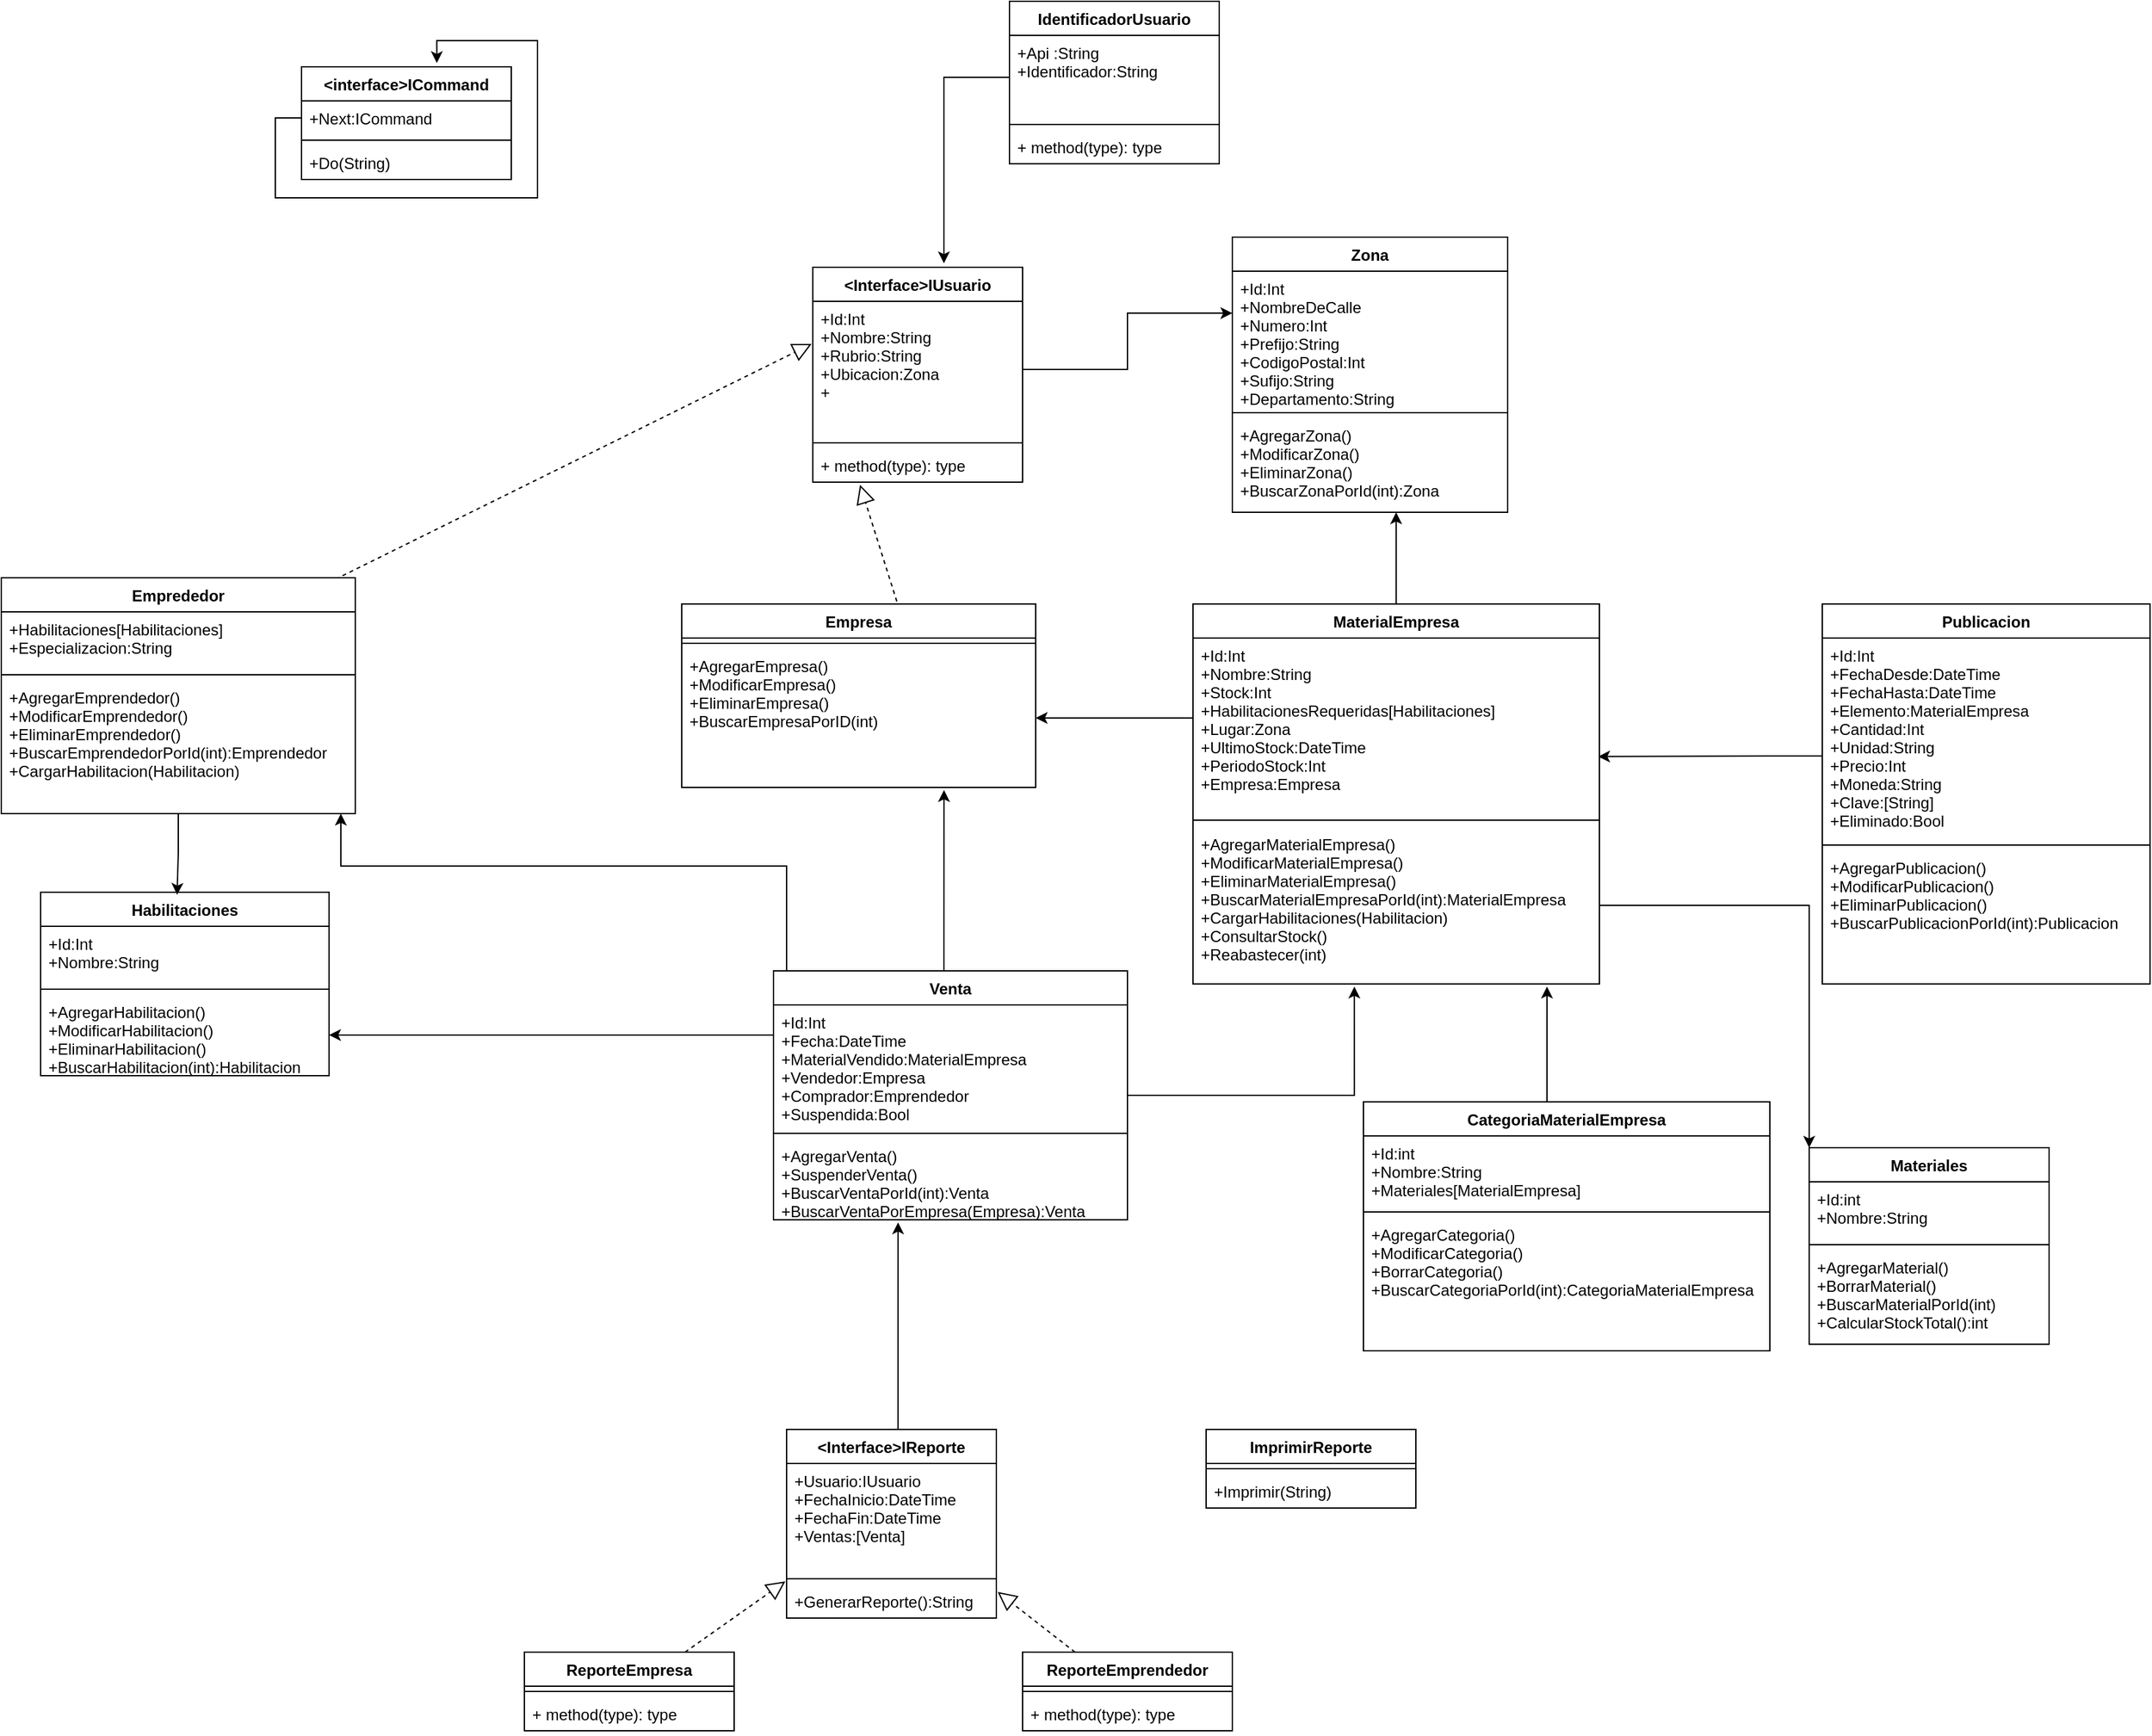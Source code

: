 <mxfile version="15.3.0" type="device"><diagram id="aPZs4DudJD_frIn_M-9K" name="Page-1"><mxGraphModel dx="6367" dy="3134" grid="1" gridSize="10" guides="1" tooltips="1" connect="1" arrows="1" fold="1" page="1" pageScale="1" pageWidth="827" pageHeight="1169" math="0" shadow="0"><root><mxCell id="0"/><mxCell id="1" parent="0"/><mxCell id="LnIENddEJOEDvMFQjjWo-1" value="Empresa" style="swimlane;fontStyle=1;align=center;verticalAlign=top;childLayout=stackLayout;horizontal=1;startSize=26;horizontalStack=0;resizeParent=1;resizeParentMax=0;resizeLast=0;collapsible=1;marginBottom=0;" parent="1" vertex="1"><mxGeometry x="60" y="20" width="270" height="140" as="geometry"/></mxCell><mxCell id="LnIENddEJOEDvMFQjjWo-2" value="" style="line;strokeWidth=1;fillColor=none;align=left;verticalAlign=middle;spacingTop=-1;spacingLeft=3;spacingRight=3;rotatable=0;labelPosition=right;points=[];portConstraint=eastwest;" parent="LnIENddEJOEDvMFQjjWo-1" vertex="1"><mxGeometry y="26" width="270" height="8" as="geometry"/></mxCell><mxCell id="LnIENddEJOEDvMFQjjWo-3" value="+AgregarEmpresa()&#10;+ModificarEmpresa()&#10;+EliminarEmpresa()&#10;+BuscarEmpresaPorID(int)" style="text;strokeColor=none;fillColor=none;align=left;verticalAlign=top;spacingLeft=4;spacingRight=4;overflow=hidden;rotatable=0;points=[[0,0.5],[1,0.5]];portConstraint=eastwest;" parent="LnIENddEJOEDvMFQjjWo-1" vertex="1"><mxGeometry y="34" width="270" height="106" as="geometry"/></mxCell><mxCell id="LnIENddEJOEDvMFQjjWo-13" style="edgeStyle=orthogonalEdgeStyle;rounded=0;orthogonalLoop=1;jettySize=auto;html=1;entryX=1;entryY=0.5;entryDx=0;entryDy=0;" parent="1" source="LnIENddEJOEDvMFQjjWo-4" target="LnIENddEJOEDvMFQjjWo-3" edge="1"><mxGeometry relative="1" as="geometry"><Array as="points"><mxPoint x="430" y="107"/><mxPoint x="430" y="107"/></Array></mxGeometry></mxCell><mxCell id="LnIENddEJOEDvMFQjjWo-28" style="edgeStyle=orthogonalEdgeStyle;rounded=0;orthogonalLoop=1;jettySize=auto;html=1;entryX=0.595;entryY=1;entryDx=0;entryDy=0;entryPerimeter=0;" parent="1" source="LnIENddEJOEDvMFQjjWo-4" target="LnIENddEJOEDvMFQjjWo-19" edge="1"><mxGeometry relative="1" as="geometry"/></mxCell><mxCell id="LnIENddEJOEDvMFQjjWo-4" value="MaterialEmpresa&#10;" style="swimlane;fontStyle=1;align=center;verticalAlign=top;childLayout=stackLayout;horizontal=1;startSize=26;horizontalStack=0;resizeParent=1;resizeParentMax=0;resizeLast=0;collapsible=1;marginBottom=0;" parent="1" vertex="1"><mxGeometry x="450" y="20" width="310" height="290" as="geometry"/></mxCell><mxCell id="LnIENddEJOEDvMFQjjWo-5" value="+Id:Int&#10;+Nombre:String&#10;+Stock:Int&#10;+HabilitacionesRequeridas[Habilitaciones]&#10;+Lugar:Zona&#10;+UltimoStock:DateTime&#10;+PeriodoStock:Int&#10;+Empresa:Empresa&#10;" style="text;strokeColor=none;fillColor=none;align=left;verticalAlign=top;spacingLeft=4;spacingRight=4;overflow=hidden;rotatable=0;points=[[0,0.5],[1,0.5]];portConstraint=eastwest;" parent="LnIENddEJOEDvMFQjjWo-4" vertex="1"><mxGeometry y="26" width="310" height="134" as="geometry"/></mxCell><mxCell id="LnIENddEJOEDvMFQjjWo-6" value="" style="line;strokeWidth=1;fillColor=none;align=left;verticalAlign=middle;spacingTop=-1;spacingLeft=3;spacingRight=3;rotatable=0;labelPosition=right;points=[];portConstraint=eastwest;" parent="LnIENddEJOEDvMFQjjWo-4" vertex="1"><mxGeometry y="160" width="310" height="10" as="geometry"/></mxCell><mxCell id="LnIENddEJOEDvMFQjjWo-7" value="+AgregarMaterialEmpresa()&#10;+ModificarMaterialEmpresa()&#10;+EliminarMaterialEmpresa()&#10;+BuscarMaterialEmpresaPorId(int):MaterialEmpresa&#10;+CargarHabilitaciones(Habilitacion)&#10;+ConsultarStock()&#10;+Reabastecer(int)" style="text;strokeColor=none;fillColor=none;align=left;verticalAlign=top;spacingLeft=4;spacingRight=4;overflow=hidden;rotatable=0;points=[[0,0.5],[1,0.5]];portConstraint=eastwest;" parent="LnIENddEJOEDvMFQjjWo-4" vertex="1"><mxGeometry y="170" width="310" height="120" as="geometry"/></mxCell><mxCell id="LnIENddEJOEDvMFQjjWo-14" style="edgeStyle=orthogonalEdgeStyle;rounded=0;orthogonalLoop=1;jettySize=auto;html=1;entryX=0.741;entryY=1.019;entryDx=0;entryDy=0;entryPerimeter=0;" parent="1" source="LnIENddEJOEDvMFQjjWo-8" target="LnIENddEJOEDvMFQjjWo-3" edge="1"><mxGeometry relative="1" as="geometry"><Array as="points"><mxPoint x="260" y="280"/><mxPoint x="260" y="280"/></Array></mxGeometry></mxCell><mxCell id="LnIENddEJOEDvMFQjjWo-15" style="edgeStyle=orthogonalEdgeStyle;rounded=0;orthogonalLoop=1;jettySize=auto;html=1;entryX=0.397;entryY=1.017;entryDx=0;entryDy=0;entryPerimeter=0;" parent="1" source="LnIENddEJOEDvMFQjjWo-8" target="LnIENddEJOEDvMFQjjWo-7" edge="1"><mxGeometry relative="1" as="geometry"><Array as="points"><mxPoint x="573" y="395"/></Array></mxGeometry></mxCell><mxCell id="LnIENddEJOEDvMFQjjWo-36" style="edgeStyle=orthogonalEdgeStyle;rounded=0;orthogonalLoop=1;jettySize=auto;html=1;" parent="1" source="LnIENddEJOEDvMFQjjWo-8" target="LnIENddEJOEDvMFQjjWo-64" edge="1"><mxGeometry relative="1" as="geometry"><mxPoint x="1040.93" y="201.02" as="targetPoint"/><Array as="points"><mxPoint x="120" y="349"/><mxPoint x="120" y="349"/></Array></mxGeometry></mxCell><mxCell id="AZVEDRpRPcp2uk4QhX_b-1" style="edgeStyle=orthogonalEdgeStyle;rounded=0;orthogonalLoop=1;jettySize=auto;html=1;" edge="1" parent="1" source="LnIENddEJOEDvMFQjjWo-8" target="LnIENddEJOEDvMFQjjWo-68"><mxGeometry relative="1" as="geometry"><Array as="points"><mxPoint x="140" y="220"/><mxPoint x="-200" y="220"/></Array></mxGeometry></mxCell><mxCell id="LnIENddEJOEDvMFQjjWo-8" value="Venta" style="swimlane;fontStyle=1;align=center;verticalAlign=top;childLayout=stackLayout;horizontal=1;startSize=26;horizontalStack=0;resizeParent=1;resizeParentMax=0;resizeLast=0;collapsible=1;marginBottom=0;" parent="1" vertex="1"><mxGeometry x="130" y="300" width="270" height="190" as="geometry"/></mxCell><mxCell id="LnIENddEJOEDvMFQjjWo-9" value="+Id:Int&#10;+Fecha:DateTime&#10;+MaterialVendido:MaterialEmpresa&#10;+Vendedor:Empresa&#10;+Comprador:Emprendedor&#10;+Suspendida:Bool" style="text;strokeColor=none;fillColor=none;align=left;verticalAlign=top;spacingLeft=4;spacingRight=4;overflow=hidden;rotatable=0;points=[[0,0.5],[1,0.5]];portConstraint=eastwest;" parent="LnIENddEJOEDvMFQjjWo-8" vertex="1"><mxGeometry y="26" width="270" height="94" as="geometry"/></mxCell><mxCell id="LnIENddEJOEDvMFQjjWo-10" value="" style="line;strokeWidth=1;fillColor=none;align=left;verticalAlign=middle;spacingTop=-1;spacingLeft=3;spacingRight=3;rotatable=0;labelPosition=right;points=[];portConstraint=eastwest;" parent="LnIENddEJOEDvMFQjjWo-8" vertex="1"><mxGeometry y="120" width="270" height="8" as="geometry"/></mxCell><mxCell id="LnIENddEJOEDvMFQjjWo-11" value="+AgregarVenta()&#10;+SuspenderVenta()&#10;+BuscarVentaPorId(int):Venta&#10;+BuscarVentaPorEmpresa(Empresa):Venta&#10;&#10;&#10;" style="text;strokeColor=none;fillColor=none;align=left;verticalAlign=top;spacingLeft=4;spacingRight=4;overflow=hidden;rotatable=0;points=[[0,0.5],[1,0.5]];portConstraint=eastwest;" parent="LnIENddEJOEDvMFQjjWo-8" vertex="1"><mxGeometry y="128" width="270" height="62" as="geometry"/></mxCell><mxCell id="LnIENddEJOEDvMFQjjWo-16" value="Zona" style="swimlane;fontStyle=1;align=center;verticalAlign=top;childLayout=stackLayout;horizontal=1;startSize=26;horizontalStack=0;resizeParent=1;resizeParentMax=0;resizeLast=0;collapsible=1;marginBottom=0;" parent="1" vertex="1"><mxGeometry x="480" y="-260" width="210" height="210" as="geometry"/></mxCell><mxCell id="LnIENddEJOEDvMFQjjWo-17" value="+Id:Int&#10;+NombreDeCalle&#10;+Numero:Int&#10;+Prefijo:String&#10;+CodigoPostal:Int&#10;+Sufijo:String&#10;+Departamento:String" style="text;strokeColor=none;fillColor=none;align=left;verticalAlign=top;spacingLeft=4;spacingRight=4;overflow=hidden;rotatable=0;points=[[0,0.5],[1,0.5]];portConstraint=eastwest;" parent="LnIENddEJOEDvMFQjjWo-16" vertex="1"><mxGeometry y="26" width="210" height="104" as="geometry"/></mxCell><mxCell id="LnIENddEJOEDvMFQjjWo-18" value="" style="line;strokeWidth=1;fillColor=none;align=left;verticalAlign=middle;spacingTop=-1;spacingLeft=3;spacingRight=3;rotatable=0;labelPosition=right;points=[];portConstraint=eastwest;" parent="LnIENddEJOEDvMFQjjWo-16" vertex="1"><mxGeometry y="130" width="210" height="8" as="geometry"/></mxCell><mxCell id="LnIENddEJOEDvMFQjjWo-19" value="+AgregarZona()&#10;+ModificarZona()&#10;+EliminarZona()&#10;+BuscarZonaPorId(int):Zona" style="text;strokeColor=none;fillColor=none;align=left;verticalAlign=top;spacingLeft=4;spacingRight=4;overflow=hidden;rotatable=0;points=[[0,0.5],[1,0.5]];portConstraint=eastwest;" parent="LnIENddEJOEDvMFQjjWo-16" vertex="1"><mxGeometry y="138" width="210" height="72" as="geometry"/></mxCell><mxCell id="LnIENddEJOEDvMFQjjWo-20" value="&lt;Interface&gt;IUsuario" style="swimlane;fontStyle=1;align=center;verticalAlign=top;childLayout=stackLayout;horizontal=1;startSize=26;horizontalStack=0;resizeParent=1;resizeParentMax=0;resizeLast=0;collapsible=1;marginBottom=0;" parent="1" vertex="1"><mxGeometry x="160" y="-237" width="160" height="164" as="geometry"/></mxCell><mxCell id="LnIENddEJOEDvMFQjjWo-21" value="+Id:Int&#10;+Nombre:String&#10;+Rubrio:String&#10;+Ubicacion:Zona&#10;+" style="text;strokeColor=none;fillColor=none;align=left;verticalAlign=top;spacingLeft=4;spacingRight=4;overflow=hidden;rotatable=0;points=[[0,0.5],[1,0.5]];portConstraint=eastwest;" parent="LnIENddEJOEDvMFQjjWo-20" vertex="1"><mxGeometry y="26" width="160" height="104" as="geometry"/></mxCell><mxCell id="LnIENddEJOEDvMFQjjWo-22" value="" style="line;strokeWidth=1;fillColor=none;align=left;verticalAlign=middle;spacingTop=-1;spacingLeft=3;spacingRight=3;rotatable=0;labelPosition=right;points=[];portConstraint=eastwest;" parent="LnIENddEJOEDvMFQjjWo-20" vertex="1"><mxGeometry y="130" width="160" height="8" as="geometry"/></mxCell><mxCell id="LnIENddEJOEDvMFQjjWo-23" value="+ method(type): type" style="text;strokeColor=none;fillColor=none;align=left;verticalAlign=top;spacingLeft=4;spacingRight=4;overflow=hidden;rotatable=0;points=[[0,0.5],[1,0.5]];portConstraint=eastwest;" parent="LnIENddEJOEDvMFQjjWo-20" vertex="1"><mxGeometry y="138" width="160" height="26" as="geometry"/></mxCell><mxCell id="LnIENddEJOEDvMFQjjWo-33" value="" style="endArrow=block;dashed=1;endFill=0;endSize=12;html=1;entryX=0.225;entryY=1.077;entryDx=0;entryDy=0;entryPerimeter=0;exitX=0.604;exitY=-0.014;exitDx=0;exitDy=0;exitPerimeter=0;" parent="1" target="LnIENddEJOEDvMFQjjWo-23" edge="1"><mxGeometry width="160" relative="1" as="geometry"><mxPoint x="224.08" y="18.04" as="sourcePoint"/><mxPoint x="489" y="-466.988" as="targetPoint"/></mxGeometry></mxCell><mxCell id="LnIENddEJOEDvMFQjjWo-34" value="" style="endArrow=block;dashed=1;endFill=0;endSize=12;html=1;exitX=0.944;exitY=0.006;exitDx=0;exitDy=0;exitPerimeter=0;entryX=-0.006;entryY=0.313;entryDx=0;entryDy=0;entryPerimeter=0;" parent="1" source="LnIENddEJOEDvMFQjjWo-65" target="LnIENddEJOEDvMFQjjWo-21" edge="1"><mxGeometry width="160" relative="1" as="geometry"><mxPoint x="922.94" y="20.024" as="sourcePoint"/><mxPoint x="479" y="-510" as="targetPoint"/></mxGeometry></mxCell><mxCell id="LnIENddEJOEDvMFQjjWo-56" style="edgeStyle=orthogonalEdgeStyle;rounded=0;orthogonalLoop=1;jettySize=auto;html=1;entryX=0.352;entryY=1.032;entryDx=0;entryDy=0;entryPerimeter=0;" parent="1" source="LnIENddEJOEDvMFQjjWo-42" target="LnIENddEJOEDvMFQjjWo-11" edge="1"><mxGeometry relative="1" as="geometry"><Array as="points"><mxPoint x="225" y="580"/><mxPoint x="225" y="580"/></Array></mxGeometry></mxCell><mxCell id="LnIENddEJOEDvMFQjjWo-42" value="&lt;Interface&gt;IReporte" style="swimlane;fontStyle=1;align=center;verticalAlign=top;childLayout=stackLayout;horizontal=1;startSize=26;horizontalStack=0;resizeParent=1;resizeParentMax=0;resizeLast=0;collapsible=1;marginBottom=0;" parent="1" vertex="1"><mxGeometry x="140" y="650" width="160" height="144" as="geometry"/></mxCell><mxCell id="LnIENddEJOEDvMFQjjWo-43" value="+Usuario:IUsuario&#10;+FechaInicio:DateTime&#10;+FechaFin:DateTime&#10;+Ventas:[Venta]" style="text;strokeColor=none;fillColor=none;align=left;verticalAlign=top;spacingLeft=4;spacingRight=4;overflow=hidden;rotatable=0;points=[[0,0.5],[1,0.5]];portConstraint=eastwest;" parent="LnIENddEJOEDvMFQjjWo-42" vertex="1"><mxGeometry y="26" width="160" height="84" as="geometry"/></mxCell><mxCell id="LnIENddEJOEDvMFQjjWo-44" value="" style="line;strokeWidth=1;fillColor=none;align=left;verticalAlign=middle;spacingTop=-1;spacingLeft=3;spacingRight=3;rotatable=0;labelPosition=right;points=[];portConstraint=eastwest;" parent="LnIENddEJOEDvMFQjjWo-42" vertex="1"><mxGeometry y="110" width="160" height="8" as="geometry"/></mxCell><mxCell id="LnIENddEJOEDvMFQjjWo-45" value="+GenerarReporte():String" style="text;strokeColor=none;fillColor=none;align=left;verticalAlign=top;spacingLeft=4;spacingRight=4;overflow=hidden;rotatable=0;points=[[0,0.5],[1,0.5]];portConstraint=eastwest;" parent="LnIENddEJOEDvMFQjjWo-42" vertex="1"><mxGeometry y="118" width="160" height="26" as="geometry"/></mxCell><mxCell id="LnIENddEJOEDvMFQjjWo-46" value="ReporteEmpresa" style="swimlane;fontStyle=1;align=center;verticalAlign=top;childLayout=stackLayout;horizontal=1;startSize=26;horizontalStack=0;resizeParent=1;resizeParentMax=0;resizeLast=0;collapsible=1;marginBottom=0;" parent="1" vertex="1"><mxGeometry x="-60" y="820" width="160" height="60" as="geometry"/></mxCell><mxCell id="LnIENddEJOEDvMFQjjWo-47" value="" style="line;strokeWidth=1;fillColor=none;align=left;verticalAlign=middle;spacingTop=-1;spacingLeft=3;spacingRight=3;rotatable=0;labelPosition=right;points=[];portConstraint=eastwest;" parent="LnIENddEJOEDvMFQjjWo-46" vertex="1"><mxGeometry y="26" width="160" height="8" as="geometry"/></mxCell><mxCell id="LnIENddEJOEDvMFQjjWo-48" value="+ method(type): type" style="text;strokeColor=none;fillColor=none;align=left;verticalAlign=top;spacingLeft=4;spacingRight=4;overflow=hidden;rotatable=0;points=[[0,0.5],[1,0.5]];portConstraint=eastwest;" parent="LnIENddEJOEDvMFQjjWo-46" vertex="1"><mxGeometry y="34" width="160" height="26" as="geometry"/></mxCell><mxCell id="LnIENddEJOEDvMFQjjWo-49" value="ReporteEmprendedor" style="swimlane;fontStyle=1;align=center;verticalAlign=top;childLayout=stackLayout;horizontal=1;startSize=26;horizontalStack=0;resizeParent=1;resizeParentMax=0;resizeLast=0;collapsible=1;marginBottom=0;" parent="1" vertex="1"><mxGeometry x="320" y="820" width="160" height="60" as="geometry"/></mxCell><mxCell id="LnIENddEJOEDvMFQjjWo-50" value="" style="line;strokeWidth=1;fillColor=none;align=left;verticalAlign=middle;spacingTop=-1;spacingLeft=3;spacingRight=3;rotatable=0;labelPosition=right;points=[];portConstraint=eastwest;" parent="LnIENddEJOEDvMFQjjWo-49" vertex="1"><mxGeometry y="26" width="160" height="8" as="geometry"/></mxCell><mxCell id="LnIENddEJOEDvMFQjjWo-51" value="+ method(type): type" style="text;strokeColor=none;fillColor=none;align=left;verticalAlign=top;spacingLeft=4;spacingRight=4;overflow=hidden;rotatable=0;points=[[0,0.5],[1,0.5]];portConstraint=eastwest;" parent="LnIENddEJOEDvMFQjjWo-49" vertex="1"><mxGeometry y="34" width="160" height="26" as="geometry"/></mxCell><mxCell id="LnIENddEJOEDvMFQjjWo-52" value="" style="endArrow=block;dashed=1;endFill=0;endSize=12;html=1;entryX=-0.006;entryY=-0.077;entryDx=0;entryDy=0;entryPerimeter=0;" parent="1" source="LnIENddEJOEDvMFQjjWo-46" target="LnIENddEJOEDvMFQjjWo-45" edge="1"><mxGeometry width="160" relative="1" as="geometry"><mxPoint x="300.0" y="1092.06" as="sourcePoint"/><mxPoint x="553.88" y="560.004" as="targetPoint"/></mxGeometry></mxCell><mxCell id="LnIENddEJOEDvMFQjjWo-55" value="" style="endArrow=block;dashed=1;endFill=0;endSize=12;html=1;entryX=1.006;entryY=0.231;entryDx=0;entryDy=0;entryPerimeter=0;exitX=0.25;exitY=0;exitDx=0;exitDy=0;" parent="1" source="LnIENddEJOEDvMFQjjWo-49" target="LnIENddEJOEDvMFQjjWo-45" edge="1"><mxGeometry width="160" relative="1" as="geometry"><mxPoint x="96.08" y="892.99" as="sourcePoint"/><mxPoint x="240" y="668.966" as="targetPoint"/></mxGeometry></mxCell><mxCell id="LnIENddEJOEDvMFQjjWo-57" value="ImprimirReporte" style="swimlane;fontStyle=1;align=center;verticalAlign=top;childLayout=stackLayout;horizontal=1;startSize=26;horizontalStack=0;resizeParent=1;resizeParentMax=0;resizeLast=0;collapsible=1;marginBottom=0;" parent="1" vertex="1"><mxGeometry x="460" y="650" width="160" height="60" as="geometry"/></mxCell><mxCell id="LnIENddEJOEDvMFQjjWo-59" value="" style="line;strokeWidth=1;fillColor=none;align=left;verticalAlign=middle;spacingTop=-1;spacingLeft=3;spacingRight=3;rotatable=0;labelPosition=right;points=[];portConstraint=eastwest;" parent="LnIENddEJOEDvMFQjjWo-57" vertex="1"><mxGeometry y="26" width="160" height="8" as="geometry"/></mxCell><mxCell id="LnIENddEJOEDvMFQjjWo-60" value="+Imprimir(String)" style="text;strokeColor=none;fillColor=none;align=left;verticalAlign=top;spacingLeft=4;spacingRight=4;overflow=hidden;rotatable=0;points=[[0,0.5],[1,0.5]];portConstraint=eastwest;" parent="LnIENddEJOEDvMFQjjWo-57" vertex="1"><mxGeometry y="34" width="160" height="26" as="geometry"/></mxCell><mxCell id="LnIENddEJOEDvMFQjjWo-61" value="Habilitaciones" style="swimlane;fontStyle=1;align=center;verticalAlign=top;childLayout=stackLayout;horizontal=1;startSize=26;horizontalStack=0;resizeParent=1;resizeParentMax=0;resizeLast=0;collapsible=1;marginBottom=0;" parent="1" vertex="1"><mxGeometry x="-429" y="240" width="220" height="140" as="geometry"/></mxCell><mxCell id="LnIENddEJOEDvMFQjjWo-62" value="+Id:Int&#10;+Nombre:String&#10;" style="text;strokeColor=none;fillColor=none;align=left;verticalAlign=top;spacingLeft=4;spacingRight=4;overflow=hidden;rotatable=0;points=[[0,0.5],[1,0.5]];portConstraint=eastwest;" parent="LnIENddEJOEDvMFQjjWo-61" vertex="1"><mxGeometry y="26" width="220" height="44" as="geometry"/></mxCell><mxCell id="LnIENddEJOEDvMFQjjWo-63" value="" style="line;strokeWidth=1;fillColor=none;align=left;verticalAlign=middle;spacingTop=-1;spacingLeft=3;spacingRight=3;rotatable=0;labelPosition=right;points=[];portConstraint=eastwest;" parent="LnIENddEJOEDvMFQjjWo-61" vertex="1"><mxGeometry y="70" width="220" height="8" as="geometry"/></mxCell><mxCell id="LnIENddEJOEDvMFQjjWo-64" value="+AgregarHabilitacion()&#10;+ModificarHabilitacion()&#10;+EliminarHabilitacion()&#10;+BuscarHabilitacion(int):Habilitacion" style="text;strokeColor=none;fillColor=none;align=left;verticalAlign=top;spacingLeft=4;spacingRight=4;overflow=hidden;rotatable=0;points=[[0,0.5],[1,0.5]];portConstraint=eastwest;" parent="LnIENddEJOEDvMFQjjWo-61" vertex="1"><mxGeometry y="78" width="220" height="62" as="geometry"/></mxCell><mxCell id="LnIENddEJOEDvMFQjjWo-70" style="edgeStyle=orthogonalEdgeStyle;rounded=0;orthogonalLoop=1;jettySize=auto;html=1;entryX=0.473;entryY=0.014;entryDx=0;entryDy=0;entryPerimeter=0;" parent="1" source="LnIENddEJOEDvMFQjjWo-65" target="LnIENddEJOEDvMFQjjWo-61" edge="1"><mxGeometry relative="1" as="geometry"/></mxCell><mxCell id="LnIENddEJOEDvMFQjjWo-65" value="Emprededor" style="swimlane;fontStyle=1;align=center;verticalAlign=top;childLayout=stackLayout;horizontal=1;startSize=26;horizontalStack=0;resizeParent=1;resizeParentMax=0;resizeLast=0;collapsible=1;marginBottom=0;" parent="1" vertex="1"><mxGeometry x="-459" width="270" height="180" as="geometry"/></mxCell><mxCell id="LnIENddEJOEDvMFQjjWo-66" value="+Habilitaciones[Habilitaciones]&#10;+Especializacion:String" style="text;strokeColor=none;fillColor=none;align=left;verticalAlign=top;spacingLeft=4;spacingRight=4;overflow=hidden;rotatable=0;points=[[0,0.5],[1,0.5]];portConstraint=eastwest;" parent="LnIENddEJOEDvMFQjjWo-65" vertex="1"><mxGeometry y="26" width="270" height="44" as="geometry"/></mxCell><mxCell id="LnIENddEJOEDvMFQjjWo-67" value="" style="line;strokeWidth=1;fillColor=none;align=left;verticalAlign=middle;spacingTop=-1;spacingLeft=3;spacingRight=3;rotatable=0;labelPosition=right;points=[];portConstraint=eastwest;" parent="LnIENddEJOEDvMFQjjWo-65" vertex="1"><mxGeometry y="70" width="270" height="8" as="geometry"/></mxCell><mxCell id="LnIENddEJOEDvMFQjjWo-68" value="+AgregarEmprendedor()&#10;+ModificarEmprendedor()&#10;+EliminarEmprendedor()&#10;+BuscarEmprendedorPorId(int):Emprendedor&#10;+CargarHabilitacion(Habilitacion)" style="text;strokeColor=none;fillColor=none;align=left;verticalAlign=top;spacingLeft=4;spacingRight=4;overflow=hidden;rotatable=0;points=[[0,0.5],[1,0.5]];portConstraint=eastwest;" parent="LnIENddEJOEDvMFQjjWo-65" vertex="1"><mxGeometry y="78" width="270" height="102" as="geometry"/></mxCell><mxCell id="LnIENddEJOEDvMFQjjWo-71" value="Publicacion" style="swimlane;fontStyle=1;align=center;verticalAlign=top;childLayout=stackLayout;horizontal=1;startSize=26;horizontalStack=0;resizeParent=1;resizeParentMax=0;resizeLast=0;collapsible=1;marginBottom=0;" parent="1" vertex="1"><mxGeometry x="930" y="20" width="250" height="290" as="geometry"/></mxCell><mxCell id="LnIENddEJOEDvMFQjjWo-72" value="+Id:Int&#10;+FechaDesde:DateTime&#10;+FechaHasta:DateTime&#10;+Elemento:MaterialEmpresa&#10;+Cantidad:Int&#10;+Unidad:String&#10;+Precio:Int&#10;+Moneda:String&#10;+Clave:[String]&#10;+Eliminado:Bool&#10;&#10;&#10;&#10;" style="text;strokeColor=none;fillColor=none;align=left;verticalAlign=top;spacingLeft=4;spacingRight=4;overflow=hidden;rotatable=0;points=[[0,0.5],[1,0.5]];portConstraint=eastwest;" parent="LnIENddEJOEDvMFQjjWo-71" vertex="1"><mxGeometry y="26" width="250" height="154" as="geometry"/></mxCell><mxCell id="LnIENddEJOEDvMFQjjWo-73" value="" style="line;strokeWidth=1;fillColor=none;align=left;verticalAlign=middle;spacingTop=-1;spacingLeft=3;spacingRight=3;rotatable=0;labelPosition=right;points=[];portConstraint=eastwest;" parent="LnIENddEJOEDvMFQjjWo-71" vertex="1"><mxGeometry y="180" width="250" height="8" as="geometry"/></mxCell><mxCell id="LnIENddEJOEDvMFQjjWo-74" value="+AgregarPublicacion()&#10;+ModificarPublicacion()&#10;+EliminarPublicacion()&#10;+BuscarPublicacionPorId(int):Publicacion" style="text;strokeColor=none;fillColor=none;align=left;verticalAlign=top;spacingLeft=4;spacingRight=4;overflow=hidden;rotatable=0;points=[[0,0.5],[1,0.5]];portConstraint=eastwest;" parent="LnIENddEJOEDvMFQjjWo-71" vertex="1"><mxGeometry y="188" width="250" height="102" as="geometry"/></mxCell><mxCell id="LnIENddEJOEDvMFQjjWo-75" style="edgeStyle=orthogonalEdgeStyle;rounded=0;orthogonalLoop=1;jettySize=auto;html=1;entryX=0.997;entryY=0.675;entryDx=0;entryDy=0;entryPerimeter=0;" parent="1" source="LnIENddEJOEDvMFQjjWo-72" target="LnIENddEJOEDvMFQjjWo-5" edge="1"><mxGeometry relative="1" as="geometry"><Array as="points"><mxPoint x="890" y="136"/><mxPoint x="890" y="136"/></Array></mxGeometry></mxCell><mxCell id="LnIENddEJOEDvMFQjjWo-77" value="Materiales" style="swimlane;fontStyle=1;align=center;verticalAlign=top;childLayout=stackLayout;horizontal=1;startSize=26;horizontalStack=0;resizeParent=1;resizeParentMax=0;resizeLast=0;collapsible=1;marginBottom=0;" parent="1" vertex="1"><mxGeometry x="920" y="435" width="183" height="150" as="geometry"/></mxCell><mxCell id="LnIENddEJOEDvMFQjjWo-78" value="+Id:int&#10;+Nombre:String&#10;" style="text;strokeColor=none;fillColor=none;align=left;verticalAlign=top;spacingLeft=4;spacingRight=4;overflow=hidden;rotatable=0;points=[[0,0.5],[1,0.5]];portConstraint=eastwest;" parent="LnIENddEJOEDvMFQjjWo-77" vertex="1"><mxGeometry y="26" width="183" height="44" as="geometry"/></mxCell><mxCell id="LnIENddEJOEDvMFQjjWo-79" value="" style="line;strokeWidth=1;fillColor=none;align=left;verticalAlign=middle;spacingTop=-1;spacingLeft=3;spacingRight=3;rotatable=0;labelPosition=right;points=[];portConstraint=eastwest;" parent="LnIENddEJOEDvMFQjjWo-77" vertex="1"><mxGeometry y="70" width="183" height="8" as="geometry"/></mxCell><mxCell id="LnIENddEJOEDvMFQjjWo-80" value="+AgregarMaterial()&#10;+BorrarMaterial()&#10;+BuscarMaterialPorId(int)&#10;+CalcularStockTotal():int" style="text;strokeColor=none;fillColor=none;align=left;verticalAlign=top;spacingLeft=4;spacingRight=4;overflow=hidden;rotatable=0;points=[[0,0.5],[1,0.5]];portConstraint=eastwest;" parent="LnIENddEJOEDvMFQjjWo-77" vertex="1"><mxGeometry y="78" width="183" height="72" as="geometry"/></mxCell><mxCell id="LnIENddEJOEDvMFQjjWo-96" style="edgeStyle=orthogonalEdgeStyle;rounded=0;orthogonalLoop=1;jettySize=auto;html=1;entryX=0.871;entryY=1.017;entryDx=0;entryDy=0;entryPerimeter=0;" parent="1" source="LnIENddEJOEDvMFQjjWo-85" target="LnIENddEJOEDvMFQjjWo-7" edge="1"><mxGeometry relative="1" as="geometry"><Array as="points"><mxPoint x="720" y="380"/><mxPoint x="720" y="380"/></Array></mxGeometry></mxCell><mxCell id="LnIENddEJOEDvMFQjjWo-85" value="CategoriaMaterialEmpresa" style="swimlane;fontStyle=1;align=center;verticalAlign=top;childLayout=stackLayout;horizontal=1;startSize=26;horizontalStack=0;resizeParent=1;resizeParentMax=0;resizeLast=0;collapsible=1;marginBottom=0;" parent="1" vertex="1"><mxGeometry x="580" y="400" width="310" height="190" as="geometry"/></mxCell><mxCell id="LnIENddEJOEDvMFQjjWo-86" value="+Id:int&#10;+Nombre:String&#10;+Materiales[MaterialEmpresa]" style="text;strokeColor=none;fillColor=none;align=left;verticalAlign=top;spacingLeft=4;spacingRight=4;overflow=hidden;rotatable=0;points=[[0,0.5],[1,0.5]];portConstraint=eastwest;" parent="LnIENddEJOEDvMFQjjWo-85" vertex="1"><mxGeometry y="26" width="310" height="54" as="geometry"/></mxCell><mxCell id="LnIENddEJOEDvMFQjjWo-87" value="" style="line;strokeWidth=1;fillColor=none;align=left;verticalAlign=middle;spacingTop=-1;spacingLeft=3;spacingRight=3;rotatable=0;labelPosition=right;points=[];portConstraint=eastwest;" parent="LnIENddEJOEDvMFQjjWo-85" vertex="1"><mxGeometry y="80" width="310" height="8" as="geometry"/></mxCell><mxCell id="LnIENddEJOEDvMFQjjWo-88" value="+AgregarCategoria()&#10;+ModificarCategoria()&#10;+BorrarCategoria()&#10;+BuscarCategoriaPorId(int):CategoriaMaterialEmpresa" style="text;strokeColor=none;fillColor=none;align=left;verticalAlign=top;spacingLeft=4;spacingRight=4;overflow=hidden;rotatable=0;points=[[0,0.5],[1,0.5]];portConstraint=eastwest;" parent="LnIENddEJOEDvMFQjjWo-85" vertex="1"><mxGeometry y="88" width="310" height="102" as="geometry"/></mxCell><mxCell id="LnIENddEJOEDvMFQjjWo-93" style="edgeStyle=orthogonalEdgeStyle;rounded=0;orthogonalLoop=1;jettySize=auto;html=1;entryX=0;entryY=0;entryDx=0;entryDy=0;" parent="1" source="LnIENddEJOEDvMFQjjWo-7" target="LnIENddEJOEDvMFQjjWo-77" edge="1"><mxGeometry relative="1" as="geometry"/></mxCell><mxCell id="LnIENddEJOEDvMFQjjWo-94" style="edgeStyle=orthogonalEdgeStyle;rounded=0;orthogonalLoop=1;jettySize=auto;html=1;entryX=0;entryY=0.308;entryDx=0;entryDy=0;entryPerimeter=0;" parent="1" source="LnIENddEJOEDvMFQjjWo-21" target="LnIENddEJOEDvMFQjjWo-17" edge="1"><mxGeometry relative="1" as="geometry"/></mxCell><mxCell id="AZVEDRpRPcp2uk4QhX_b-2" value="IdentificadorUsuario" style="swimlane;fontStyle=1;align=center;verticalAlign=top;childLayout=stackLayout;horizontal=1;startSize=26;horizontalStack=0;resizeParent=1;resizeParentMax=0;resizeLast=0;collapsible=1;marginBottom=0;" vertex="1" parent="1"><mxGeometry x="310" y="-440" width="160" height="124" as="geometry"/></mxCell><mxCell id="AZVEDRpRPcp2uk4QhX_b-3" value="+Api :String&#10;+Identificador:String&#10;" style="text;strokeColor=none;fillColor=none;align=left;verticalAlign=top;spacingLeft=4;spacingRight=4;overflow=hidden;rotatable=0;points=[[0,0.5],[1,0.5]];portConstraint=eastwest;" vertex="1" parent="AZVEDRpRPcp2uk4QhX_b-2"><mxGeometry y="26" width="160" height="64" as="geometry"/></mxCell><mxCell id="AZVEDRpRPcp2uk4QhX_b-4" value="" style="line;strokeWidth=1;fillColor=none;align=left;verticalAlign=middle;spacingTop=-1;spacingLeft=3;spacingRight=3;rotatable=0;labelPosition=right;points=[];portConstraint=eastwest;" vertex="1" parent="AZVEDRpRPcp2uk4QhX_b-2"><mxGeometry y="90" width="160" height="8" as="geometry"/></mxCell><mxCell id="AZVEDRpRPcp2uk4QhX_b-5" value="+ method(type): type" style="text;strokeColor=none;fillColor=none;align=left;verticalAlign=top;spacingLeft=4;spacingRight=4;overflow=hidden;rotatable=0;points=[[0,0.5],[1,0.5]];portConstraint=eastwest;" vertex="1" parent="AZVEDRpRPcp2uk4QhX_b-2"><mxGeometry y="98" width="160" height="26" as="geometry"/></mxCell><mxCell id="AZVEDRpRPcp2uk4QhX_b-6" style="edgeStyle=orthogonalEdgeStyle;rounded=0;orthogonalLoop=1;jettySize=auto;html=1;exitX=0;exitY=0.5;exitDx=0;exitDy=0;" edge="1" parent="1" source="AZVEDRpRPcp2uk4QhX_b-3"><mxGeometry relative="1" as="geometry"><mxPoint x="149.94" y="-357.03" as="sourcePoint"/><mxPoint x="260" y="-240" as="targetPoint"/><Array as="points"><mxPoint x="260" y="-382"/></Array></mxGeometry></mxCell><mxCell id="AZVEDRpRPcp2uk4QhX_b-7" value="&lt;interface&gt;ICommand" style="swimlane;fontStyle=1;align=center;verticalAlign=top;childLayout=stackLayout;horizontal=1;startSize=26;horizontalStack=0;resizeParent=1;resizeParentMax=0;resizeLast=0;collapsible=1;marginBottom=0;" vertex="1" parent="1"><mxGeometry x="-230" y="-390" width="160" height="86" as="geometry"/></mxCell><mxCell id="AZVEDRpRPcp2uk4QhX_b-11" style="edgeStyle=orthogonalEdgeStyle;rounded=0;orthogonalLoop=1;jettySize=auto;html=1;entryX=0.645;entryY=-0.033;entryDx=0;entryDy=0;entryPerimeter=0;" edge="1" parent="AZVEDRpRPcp2uk4QhX_b-7" source="AZVEDRpRPcp2uk4QhX_b-8" target="AZVEDRpRPcp2uk4QhX_b-7"><mxGeometry relative="1" as="geometry"><mxPoint x="189" y="-70" as="targetPoint"/><Array as="points"><mxPoint x="-20" y="39"/><mxPoint x="-20" y="100"/><mxPoint x="180" y="100"/><mxPoint x="180" y="-20"/><mxPoint x="103" y="-20"/></Array></mxGeometry></mxCell><mxCell id="AZVEDRpRPcp2uk4QhX_b-8" value="+Next:ICommand&#10;" style="text;strokeColor=none;fillColor=none;align=left;verticalAlign=top;spacingLeft=4;spacingRight=4;overflow=hidden;rotatable=0;points=[[0,0.5],[1,0.5]];portConstraint=eastwest;" vertex="1" parent="AZVEDRpRPcp2uk4QhX_b-7"><mxGeometry y="26" width="160" height="26" as="geometry"/></mxCell><mxCell id="AZVEDRpRPcp2uk4QhX_b-9" value="" style="line;strokeWidth=1;fillColor=none;align=left;verticalAlign=middle;spacingTop=-1;spacingLeft=3;spacingRight=3;rotatable=0;labelPosition=right;points=[];portConstraint=eastwest;" vertex="1" parent="AZVEDRpRPcp2uk4QhX_b-7"><mxGeometry y="52" width="160" height="8" as="geometry"/></mxCell><mxCell id="AZVEDRpRPcp2uk4QhX_b-10" value="+Do(String)" style="text;strokeColor=none;fillColor=none;align=left;verticalAlign=top;spacingLeft=4;spacingRight=4;overflow=hidden;rotatable=0;points=[[0,0.5],[1,0.5]];portConstraint=eastwest;" vertex="1" parent="AZVEDRpRPcp2uk4QhX_b-7"><mxGeometry y="60" width="160" height="26" as="geometry"/></mxCell></root></mxGraphModel></diagram></mxfile>